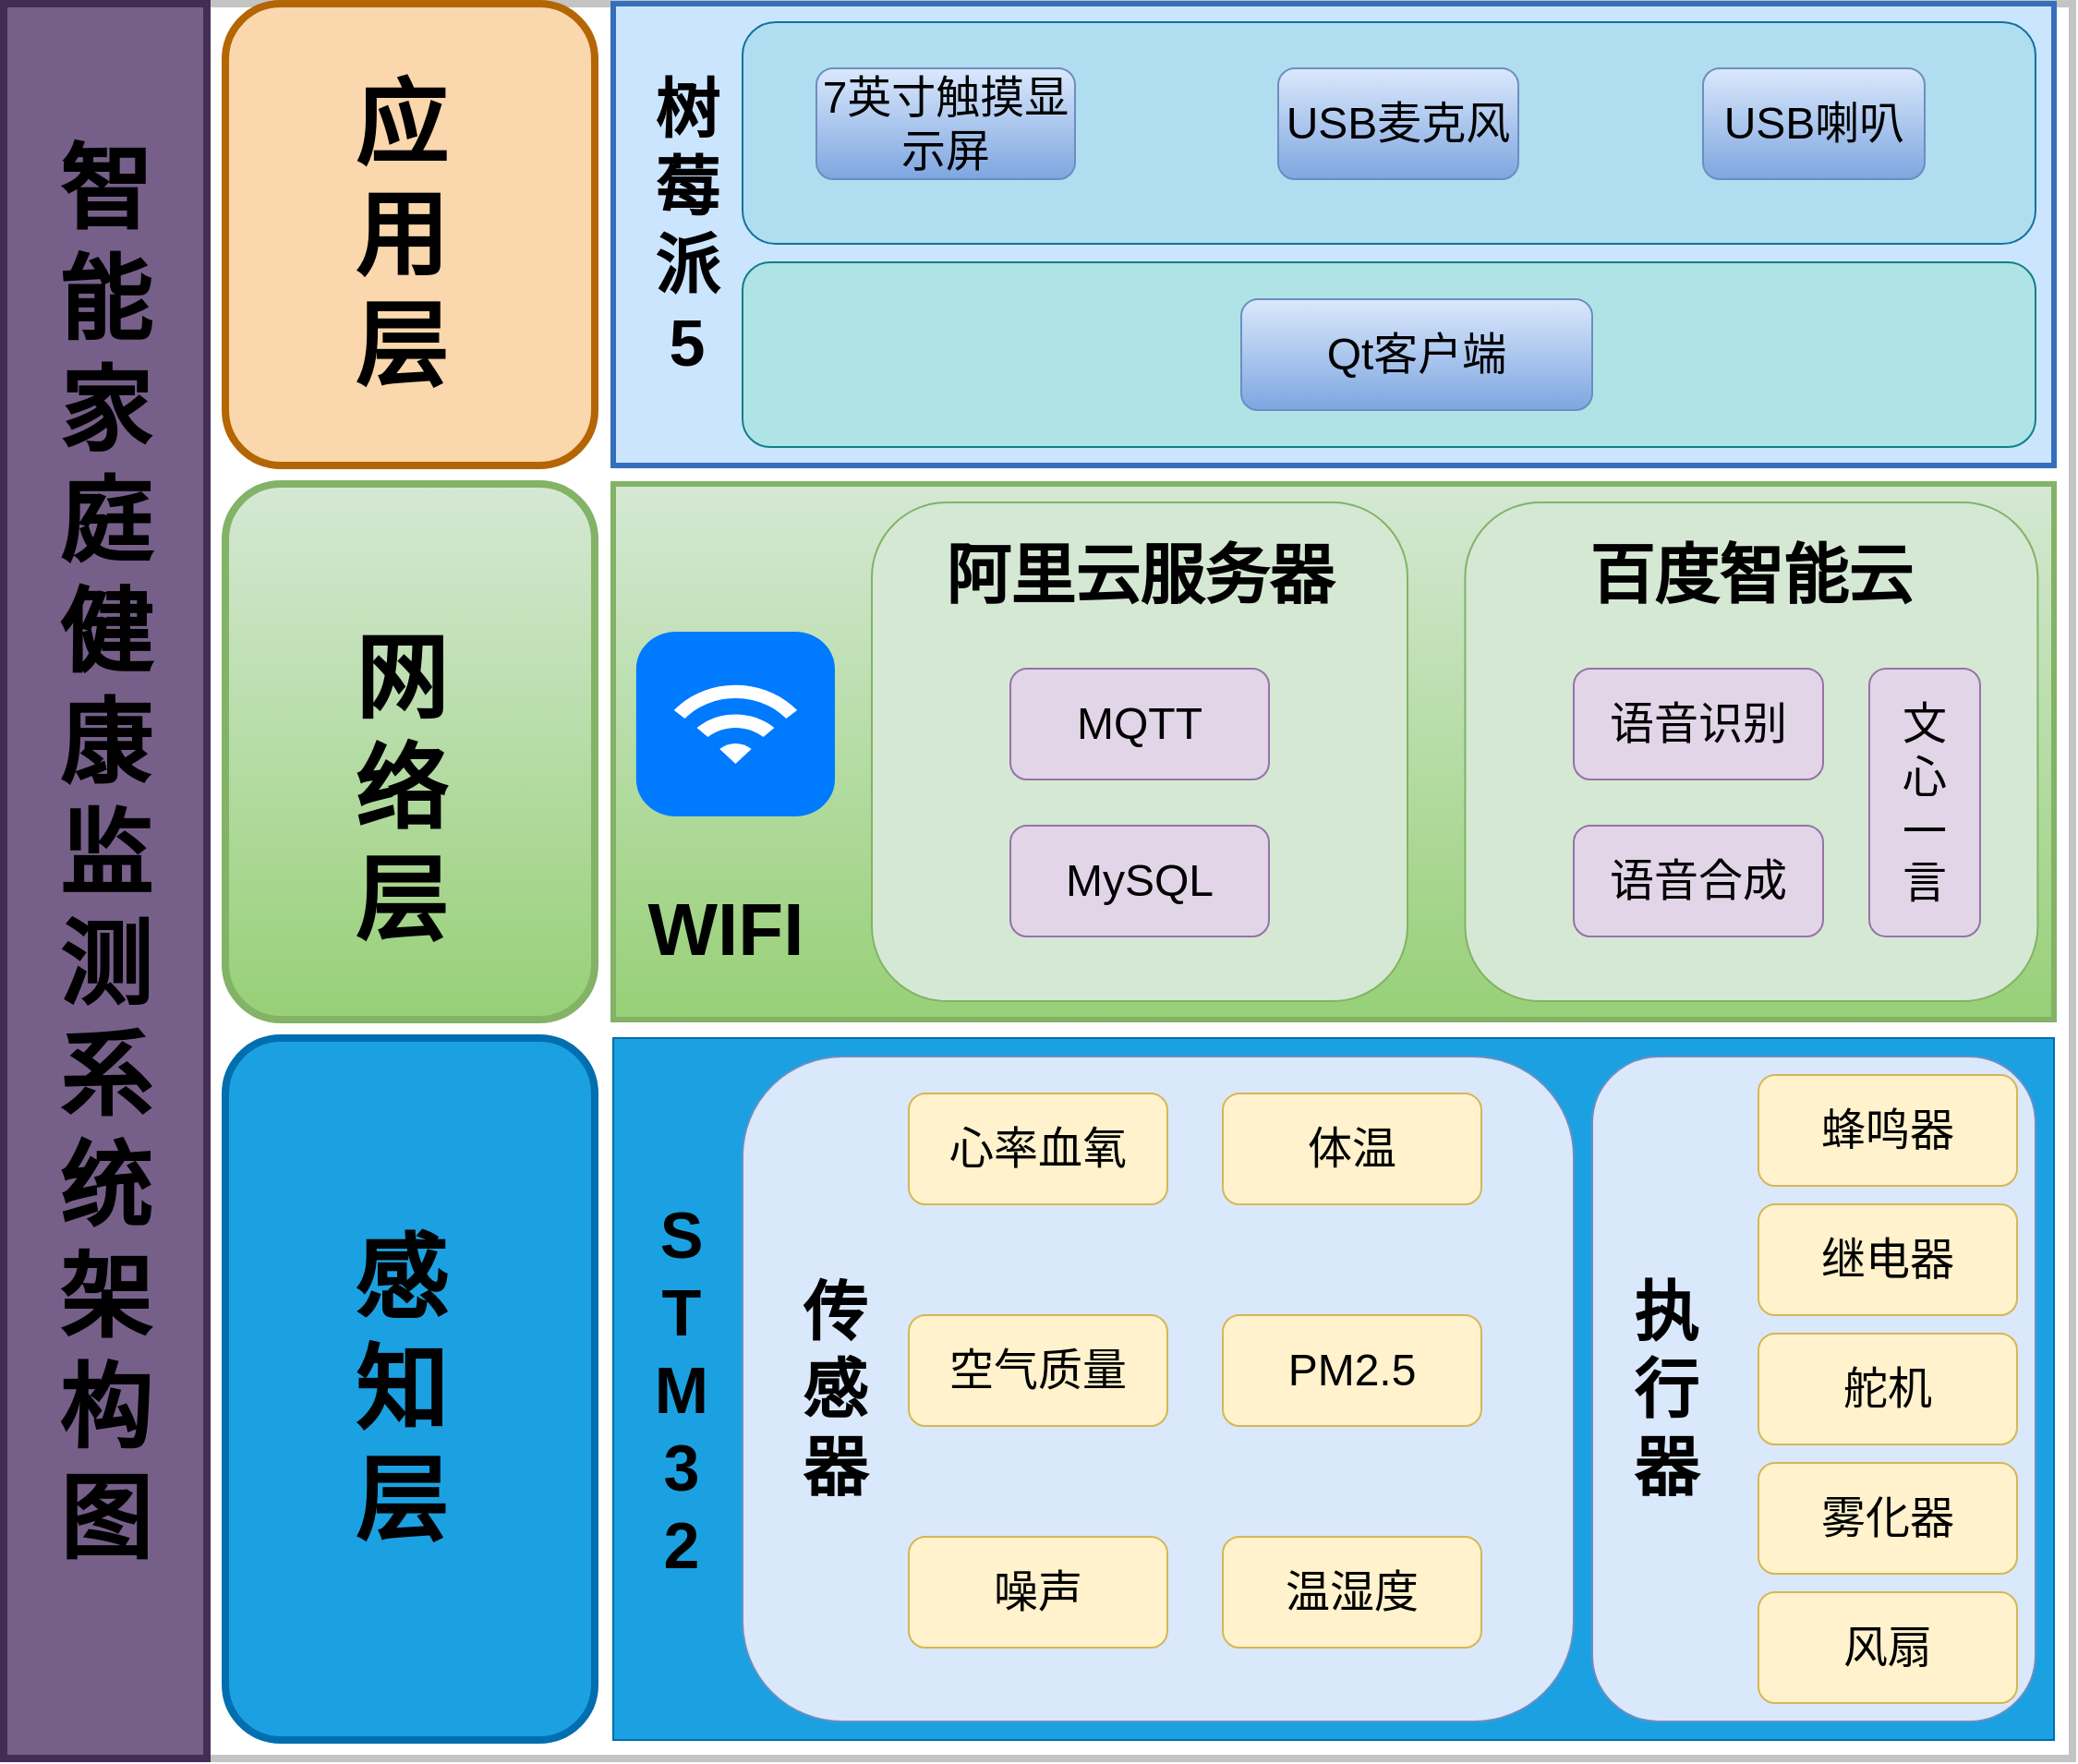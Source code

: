 <mxfile version="24.6.1" type="device">
  <diagram name="第 1 页" id="L80nJDGsXh-MU_vv5BJ9">
    <mxGraphModel dx="3187" dy="1858" grid="1" gridSize="10" guides="1" tooltips="1" connect="1" arrows="1" fold="1" page="1" pageScale="1" pageWidth="3300" pageHeight="2339" math="0" shadow="0">
      <root>
        <mxCell id="0" />
        <mxCell id="1" parent="0" />
        <mxCell id="kKZ3cRjpU5grqQp407fM-2" value="" style="verticalLabelPosition=bottom;verticalAlign=top;html=1;shape=mxgraph.basic.rect;fillColor2=none;strokeWidth=4;size=20;indent=5;strokeColor=#C4C4C4;" vertex="1" parent="1">
          <mxGeometry x="380" y="80" width="1120" height="950" as="geometry" />
        </mxCell>
        <mxCell id="kKZ3cRjpU5grqQp407fM-4" value="" style="rounded=0;whiteSpace=wrap;html=1;fillColor=#76608a;fontColor=#ffffff;strokeColor=#432D57;strokeWidth=4;" vertex="1" parent="1">
          <mxGeometry x="380" y="80" width="110" height="950" as="geometry" />
        </mxCell>
        <mxCell id="kKZ3cRjpU5grqQp407fM-5" value="&lt;font style=&quot;font-size: 50px;&quot;&gt;智能家庭健康监测系统架构图&lt;/font&gt;" style="text;html=1;align=center;verticalAlign=middle;whiteSpace=wrap;rounded=0;direction=south;fontStyle=1" vertex="1" parent="1">
          <mxGeometry x="390" y="130" width="90" height="820" as="geometry" />
        </mxCell>
        <mxCell id="kKZ3cRjpU5grqQp407fM-7" value="" style="rounded=1;whiteSpace=wrap;html=1;fillColor=#fad7ac;strokeColor=#b46504;strokeWidth=4;" vertex="1" parent="1">
          <mxGeometry x="500" y="80" width="200" height="250" as="geometry" />
        </mxCell>
        <mxCell id="kKZ3cRjpU5grqQp407fM-8" value="&lt;font style=&quot;font-size: 50px;&quot;&gt;应用层&lt;/font&gt;" style="text;html=1;align=center;verticalAlign=middle;whiteSpace=wrap;rounded=0;direction=south;fontStyle=1" vertex="1" parent="1">
          <mxGeometry x="550" y="115" width="90" height="180" as="geometry" />
        </mxCell>
        <mxCell id="kKZ3cRjpU5grqQp407fM-12" value="" style="rounded=0;whiteSpace=wrap;html=1;strokeWidth=3;strokeColor=#356fbb;fillColor=#cce5ff;" vertex="1" parent="1">
          <mxGeometry x="710" y="80" width="780" height="250" as="geometry" />
        </mxCell>
        <mxCell id="kKZ3cRjpU5grqQp407fM-13" value="&lt;div style=&quot;font-size: 35px;&quot;&gt;树莓派&lt;span style=&quot;background-color: initial;&quot;&gt;&lt;br&gt;5&lt;/span&gt;&lt;/div&gt;" style="text;html=1;align=center;verticalAlign=middle;whiteSpace=wrap;rounded=0;strokeWidth=3;direction=south;fontStyle=1" vertex="1" parent="1">
          <mxGeometry x="730" y="110" width="40" height="180" as="geometry" />
        </mxCell>
        <mxCell id="kKZ3cRjpU5grqQp407fM-14" value="" style="rounded=1;whiteSpace=wrap;html=1;fillColor=#b1ddf0;strokeColor=#10739e;" vertex="1" parent="1">
          <mxGeometry x="780" y="90" width="700" height="120" as="geometry" />
        </mxCell>
        <mxCell id="kKZ3cRjpU5grqQp407fM-15" value="" style="rounded=1;whiteSpace=wrap;html=1;fillColor=#b0e3e6;strokeColor=#0e8088;" vertex="1" parent="1">
          <mxGeometry x="780" y="220" width="700" height="100" as="geometry" />
        </mxCell>
        <mxCell id="kKZ3cRjpU5grqQp407fM-16" value="&lt;font style=&quot;font-size: 24px;&quot;&gt;7英寸触摸显示屏&lt;/font&gt;" style="rounded=1;whiteSpace=wrap;html=1;fillColor=#dae8fc;gradientColor=#7ea6e0;strokeColor=#6c8ebf;" vertex="1" parent="1">
          <mxGeometry x="820" y="115" width="140" height="60" as="geometry" />
        </mxCell>
        <mxCell id="kKZ3cRjpU5grqQp407fM-19" value="&lt;font style=&quot;font-size: 24px;&quot;&gt;USB麦克风&lt;/font&gt;" style="rounded=1;whiteSpace=wrap;html=1;fillColor=#dae8fc;strokeColor=#6c8ebf;gradientColor=#7ea6e0;" vertex="1" parent="1">
          <mxGeometry x="1070" y="115" width="130" height="60" as="geometry" />
        </mxCell>
        <mxCell id="kKZ3cRjpU5grqQp407fM-20" value="&lt;font style=&quot;font-size: 24px;&quot;&gt;USB喇叭&lt;/font&gt;" style="rounded=1;whiteSpace=wrap;html=1;fillColor=#dae8fc;gradientColor=#7ea6e0;strokeColor=#6c8ebf;" vertex="1" parent="1">
          <mxGeometry x="1300" y="115" width="120" height="60" as="geometry" />
        </mxCell>
        <mxCell id="kKZ3cRjpU5grqQp407fM-21" value="&lt;font style=&quot;font-size: 24px;&quot;&gt;Qt客户端&lt;/font&gt;" style="rounded=1;whiteSpace=wrap;html=1;fillColor=#dae8fc;gradientColor=#7ea6e0;strokeColor=#6c8ebf;" vertex="1" parent="1">
          <mxGeometry x="1050" y="240" width="190" height="60" as="geometry" />
        </mxCell>
        <mxCell id="kKZ3cRjpU5grqQp407fM-24" value="" style="rounded=1;whiteSpace=wrap;html=1;fillColor=#d5e8d4;strokeColor=#82b366;strokeWidth=4;gradientColor=#97d077;" vertex="1" parent="1">
          <mxGeometry x="500" y="340" width="200" height="290" as="geometry" />
        </mxCell>
        <mxCell id="kKZ3cRjpU5grqQp407fM-25" value="&lt;font style=&quot;font-size: 50px;&quot;&gt;网络层&lt;br&gt;&lt;/font&gt;" style="text;html=1;align=center;verticalAlign=middle;whiteSpace=wrap;rounded=0;direction=south;fontStyle=1" vertex="1" parent="1">
          <mxGeometry x="550" y="405" width="90" height="200" as="geometry" />
        </mxCell>
        <mxCell id="kKZ3cRjpU5grqQp407fM-26" value="" style="rounded=0;whiteSpace=wrap;html=1;strokeWidth=3;fillColor=#d5e8d4;strokeColor=#82b366;gradientColor=#97d077;" vertex="1" parent="1">
          <mxGeometry x="710" y="340" width="780" height="290" as="geometry" />
        </mxCell>
        <mxCell id="kKZ3cRjpU5grqQp407fM-28" value="&lt;div style=&quot;&quot;&gt;&lt;font style=&quot;font-size: 40px;&quot;&gt;&lt;b&gt;WIFI&lt;/b&gt;&lt;/font&gt;&lt;/div&gt;" style="text;html=1;align=center;verticalAlign=middle;whiteSpace=wrap;rounded=0;strokeWidth=3;direction=south;" vertex="1" parent="1">
          <mxGeometry x="722.42" y="540" width="97.58" height="80" as="geometry" />
        </mxCell>
        <mxCell id="kKZ3cRjpU5grqQp407fM-30" value="" style="html=1;strokeWidth=1;shadow=0;dashed=0;shape=mxgraph.ios7.misc.wifi;fillColor=#007AFF;strokeColor=none;buttonText=;strokeColor2=#222222;fontColor=#222222;fontSize=8;verticalLabelPosition=bottom;verticalAlign=top;align=center;sketch=0;" vertex="1" parent="1">
          <mxGeometry x="722.42" y="420" width="107.58" height="100" as="geometry" />
        </mxCell>
        <mxCell id="kKZ3cRjpU5grqQp407fM-31" value="" style="rounded=1;whiteSpace=wrap;html=1;fillColor=#d5e8d4;strokeColor=#82b366;" vertex="1" parent="1">
          <mxGeometry x="850" y="350" width="290" height="270" as="geometry" />
        </mxCell>
        <mxCell id="kKZ3cRjpU5grqQp407fM-32" value="" style="rounded=1;whiteSpace=wrap;html=1;fillColor=#d5e8d4;strokeColor=#82b366;" vertex="1" parent="1">
          <mxGeometry x="1171.21" y="350" width="310" height="270" as="geometry" />
        </mxCell>
        <mxCell id="kKZ3cRjpU5grqQp407fM-33" value="&lt;div style=&quot;font-size: 35px;&quot;&gt;&lt;span style=&quot;background-color: initial;&quot;&gt;阿里云服务器&lt;/span&gt;&lt;/div&gt;" style="text;html=1;align=center;verticalAlign=middle;whiteSpace=wrap;rounded=0;strokeWidth=3;direction=south;fontStyle=1" vertex="1" parent="1">
          <mxGeometry x="885" y="357.5" width="220" height="62.5" as="geometry" />
        </mxCell>
        <mxCell id="kKZ3cRjpU5grqQp407fM-34" value="&lt;div style=&quot;font-size: 35px;&quot;&gt;&lt;span style=&quot;background-color: initial;&quot;&gt;百度智能云&lt;/span&gt;&lt;/div&gt;" style="text;html=1;align=center;verticalAlign=middle;whiteSpace=wrap;rounded=0;strokeWidth=3;direction=south;fontStyle=1" vertex="1" parent="1">
          <mxGeometry x="1216.21" y="357.5" width="220" height="62.5" as="geometry" />
        </mxCell>
        <mxCell id="kKZ3cRjpU5grqQp407fM-36" value="&lt;font style=&quot;font-size: 24px;&quot;&gt;MQTT&lt;/font&gt;" style="rounded=1;whiteSpace=wrap;html=1;fillColor=#e1d5e7;strokeColor=#9673a6;" vertex="1" parent="1">
          <mxGeometry x="925" y="440" width="140" height="60" as="geometry" />
        </mxCell>
        <mxCell id="kKZ3cRjpU5grqQp407fM-37" value="&lt;font style=&quot;font-size: 24px;&quot;&gt;MySQL&lt;/font&gt;" style="rounded=1;whiteSpace=wrap;html=1;fillColor=#e1d5e7;strokeColor=#9673a6;" vertex="1" parent="1">
          <mxGeometry x="925" y="525" width="140" height="60" as="geometry" />
        </mxCell>
        <mxCell id="kKZ3cRjpU5grqQp407fM-38" value="&lt;span style=&quot;font-size: 24px;&quot;&gt;语音识别&lt;/span&gt;" style="rounded=1;whiteSpace=wrap;html=1;fillColor=#e1d5e7;strokeColor=#9673a6;" vertex="1" parent="1">
          <mxGeometry x="1230" y="440" width="135" height="60" as="geometry" />
        </mxCell>
        <mxCell id="kKZ3cRjpU5grqQp407fM-39" value="&lt;span style=&quot;font-size: 24px;&quot;&gt;语音合成&lt;/span&gt;" style="rounded=1;whiteSpace=wrap;html=1;fillColor=#e1d5e7;strokeColor=#9673a6;" vertex="1" parent="1">
          <mxGeometry x="1230" y="525" width="135" height="60" as="geometry" />
        </mxCell>
        <mxCell id="kKZ3cRjpU5grqQp407fM-40" value="&lt;span style=&quot;font-size: 24px;&quot;&gt;文&lt;br&gt;心&lt;br&gt;一&lt;br&gt;言&lt;br&gt;&lt;/span&gt;" style="rounded=1;whiteSpace=wrap;html=1;fillColor=#e1d5e7;strokeColor=#9673a6;direction=south;" vertex="1" parent="1">
          <mxGeometry x="1390" y="440" width="60" height="145" as="geometry" />
        </mxCell>
        <mxCell id="kKZ3cRjpU5grqQp407fM-41" value="" style="rounded=1;whiteSpace=wrap;html=1;fillColor=#1ba1e2;strokeColor=#006EAF;strokeWidth=4;fontColor=#ffffff;" vertex="1" parent="1">
          <mxGeometry x="500" y="640" width="200" height="380" as="geometry" />
        </mxCell>
        <mxCell id="kKZ3cRjpU5grqQp407fM-42" value="&lt;font style=&quot;font-size: 50px;&quot;&gt;感知层&lt;/font&gt;" style="text;html=1;align=center;verticalAlign=middle;whiteSpace=wrap;rounded=0;direction=south;fontStyle=1" vertex="1" parent="1">
          <mxGeometry x="550" y="730" width="90" height="200" as="geometry" />
        </mxCell>
        <mxCell id="kKZ3cRjpU5grqQp407fM-43" value="" style="rounded=0;whiteSpace=wrap;html=1;fillColor=#1ba1e2;strokeColor=#006EAF;fontColor=#ffffff;" vertex="1" parent="1">
          <mxGeometry x="710" y="640" width="780" height="380" as="geometry" />
        </mxCell>
        <mxCell id="kKZ3cRjpU5grqQp407fM-55" value="&lt;div style=&quot;font-size: 35px;&quot;&gt;S&lt;br&gt;T&lt;br&gt;M&lt;br&gt;3&lt;br&gt;2&lt;/div&gt;" style="text;html=1;align=center;verticalAlign=middle;whiteSpace=wrap;rounded=0;strokeWidth=3;direction=south;fontStyle=1" vertex="1" parent="1">
          <mxGeometry x="722.42" y="710" width="50" height="240" as="geometry" />
        </mxCell>
        <mxCell id="kKZ3cRjpU5grqQp407fM-56" value="" style="rounded=1;whiteSpace=wrap;html=1;fillColor=#dae8fc;strokeColor=#6c8ebf;" vertex="1" parent="1">
          <mxGeometry x="780" y="650" width="450" height="360" as="geometry" />
        </mxCell>
        <mxCell id="kKZ3cRjpU5grqQp407fM-59" value="" style="rounded=1;whiteSpace=wrap;html=1;fillColor=#dae8fc;strokeColor=#6c8ebf;" vertex="1" parent="1">
          <mxGeometry x="1240" y="650" width="240" height="360" as="geometry" />
        </mxCell>
        <mxCell id="kKZ3cRjpU5grqQp407fM-47" value="&lt;font style=&quot;font-size: 24px;&quot;&gt;继电器&lt;/font&gt;" style="rounded=1;whiteSpace=wrap;html=1;fillColor=#fff2cc;strokeColor=#d6b656;" vertex="1" parent="1">
          <mxGeometry x="1330" y="730" width="140" height="60" as="geometry" />
        </mxCell>
        <mxCell id="kKZ3cRjpU5grqQp407fM-48" value="&lt;font style=&quot;font-size: 24px;&quot;&gt;舵机&lt;/font&gt;" style="rounded=1;whiteSpace=wrap;html=1;fillColor=#fff2cc;strokeColor=#d6b656;" vertex="1" parent="1">
          <mxGeometry x="1330" y="800" width="140" height="60" as="geometry" />
        </mxCell>
        <mxCell id="kKZ3cRjpU5grqQp407fM-49" value="&lt;font style=&quot;font-size: 24px;&quot;&gt;雾化器&lt;/font&gt;" style="rounded=1;whiteSpace=wrap;html=1;fillColor=#fff2cc;strokeColor=#d6b656;" vertex="1" parent="1">
          <mxGeometry x="1330" y="870" width="140" height="60" as="geometry" />
        </mxCell>
        <mxCell id="kKZ3cRjpU5grqQp407fM-50" value="&lt;font style=&quot;font-size: 24px;&quot;&gt;蜂鸣器&lt;/font&gt;" style="rounded=1;whiteSpace=wrap;html=1;fillColor=#fff2cc;strokeColor=#d6b656;" vertex="1" parent="1">
          <mxGeometry x="1330" y="660" width="140" height="60" as="geometry" />
        </mxCell>
        <mxCell id="kKZ3cRjpU5grqQp407fM-51" value="&lt;font style=&quot;font-size: 24px;&quot;&gt;风扇&lt;/font&gt;" style="rounded=1;whiteSpace=wrap;html=1;fillColor=#fff2cc;strokeColor=#d6b656;" vertex="1" parent="1">
          <mxGeometry x="1330" y="940" width="140" height="60" as="geometry" />
        </mxCell>
        <mxCell id="kKZ3cRjpU5grqQp407fM-61" value="&lt;div style=&quot;font-size: 35px;&quot;&gt;执行器&lt;/div&gt;" style="text;html=1;align=center;verticalAlign=middle;whiteSpace=wrap;rounded=0;strokeWidth=3;direction=south;fontStyle=1" vertex="1" parent="1">
          <mxGeometry x="1250" y="740" width="60" height="180" as="geometry" />
        </mxCell>
        <mxCell id="kKZ3cRjpU5grqQp407fM-62" value="&lt;div style=&quot;font-size: 35px;&quot;&gt;传感器&lt;/div&gt;" style="text;html=1;align=center;verticalAlign=middle;whiteSpace=wrap;rounded=0;strokeWidth=3;direction=south;fontStyle=1" vertex="1" parent="1">
          <mxGeometry x="800" y="740" width="60" height="180" as="geometry" />
        </mxCell>
        <mxCell id="kKZ3cRjpU5grqQp407fM-63" value="&lt;span style=&quot;font-size: 24px;&quot;&gt;心率血氧&lt;/span&gt;" style="rounded=1;whiteSpace=wrap;html=1;fillColor=#fff2cc;strokeColor=#d6b656;" vertex="1" parent="1">
          <mxGeometry x="870" y="670" width="140" height="60" as="geometry" />
        </mxCell>
        <mxCell id="kKZ3cRjpU5grqQp407fM-64" value="&lt;span style=&quot;font-size: 24px;&quot;&gt;体温&lt;/span&gt;&lt;span style=&quot;color: rgba(0, 0, 0, 0); font-family: monospace; font-size: 0px; text-align: start; text-wrap: nowrap;&quot;&gt;%3CmxGraphModel%3E%3Croot%3E%3CmxCell%20id%3D%220%22%2F%3E%3CmxCell%20id%3D%221%22%20parent%3D%220%22%2F%3E%3CmxCell%20id%3D%222%22%20value%3D%22%26lt%3Bspan%20style%3D%26quot%3Bfont-size%3A%2024px%3B%26quot%3B%26gt%3B%E5%BF%83%E7%8E%87%E8%A1%80%E6%B0%A7%26lt%3B%2Fspan%26gt%3B%22%20style%3D%22rounded%3D1%3BwhiteSpace%3Dwrap%3Bhtml%3D1%3BfillColor%3D%23fff2cc%3BstrokeColor%3D%23d6b656%3B%22%20vertex%3D%221%22%20parent%3D%221%22%3E%3CmxGeometry%20x%3D%22870%22%20y%3D%22670%22%20width%3D%22140%22%20height%3D%2260%22%20as%3D%22geometry%22%2F%3E%3C%2FmxCell%3E%3C%2Froot%3E%3C%2FmxGraphModel%3E&lt;/span&gt;" style="rounded=1;whiteSpace=wrap;html=1;fillColor=#fff2cc;strokeColor=#d6b656;" vertex="1" parent="1">
          <mxGeometry x="1040" y="670" width="140" height="60" as="geometry" />
        </mxCell>
        <mxCell id="kKZ3cRjpU5grqQp407fM-65" value="&lt;span style=&quot;font-size: 24px;&quot;&gt;空气质量&lt;/span&gt;" style="rounded=1;whiteSpace=wrap;html=1;fillColor=#fff2cc;strokeColor=#d6b656;" vertex="1" parent="1">
          <mxGeometry x="870" y="790" width="140" height="60" as="geometry" />
        </mxCell>
        <mxCell id="kKZ3cRjpU5grqQp407fM-66" value="&lt;span style=&quot;font-size: 24px;&quot;&gt;PM2.5&lt;/span&gt;" style="rounded=1;whiteSpace=wrap;html=1;fillColor=#fff2cc;strokeColor=#d6b656;" vertex="1" parent="1">
          <mxGeometry x="1040" y="790" width="140" height="60" as="geometry" />
        </mxCell>
        <mxCell id="kKZ3cRjpU5grqQp407fM-67" value="&lt;span style=&quot;font-size: 24px;&quot;&gt;噪声&lt;/span&gt;" style="rounded=1;whiteSpace=wrap;html=1;fillColor=#fff2cc;strokeColor=#d6b656;" vertex="1" parent="1">
          <mxGeometry x="870" y="910" width="140" height="60" as="geometry" />
        </mxCell>
        <mxCell id="kKZ3cRjpU5grqQp407fM-68" value="&lt;span style=&quot;font-size: 24px;&quot;&gt;温湿度&lt;/span&gt;" style="rounded=1;whiteSpace=wrap;html=1;fillColor=#fff2cc;strokeColor=#d6b656;" vertex="1" parent="1">
          <mxGeometry x="1040" y="910" width="140" height="60" as="geometry" />
        </mxCell>
      </root>
    </mxGraphModel>
  </diagram>
</mxfile>
